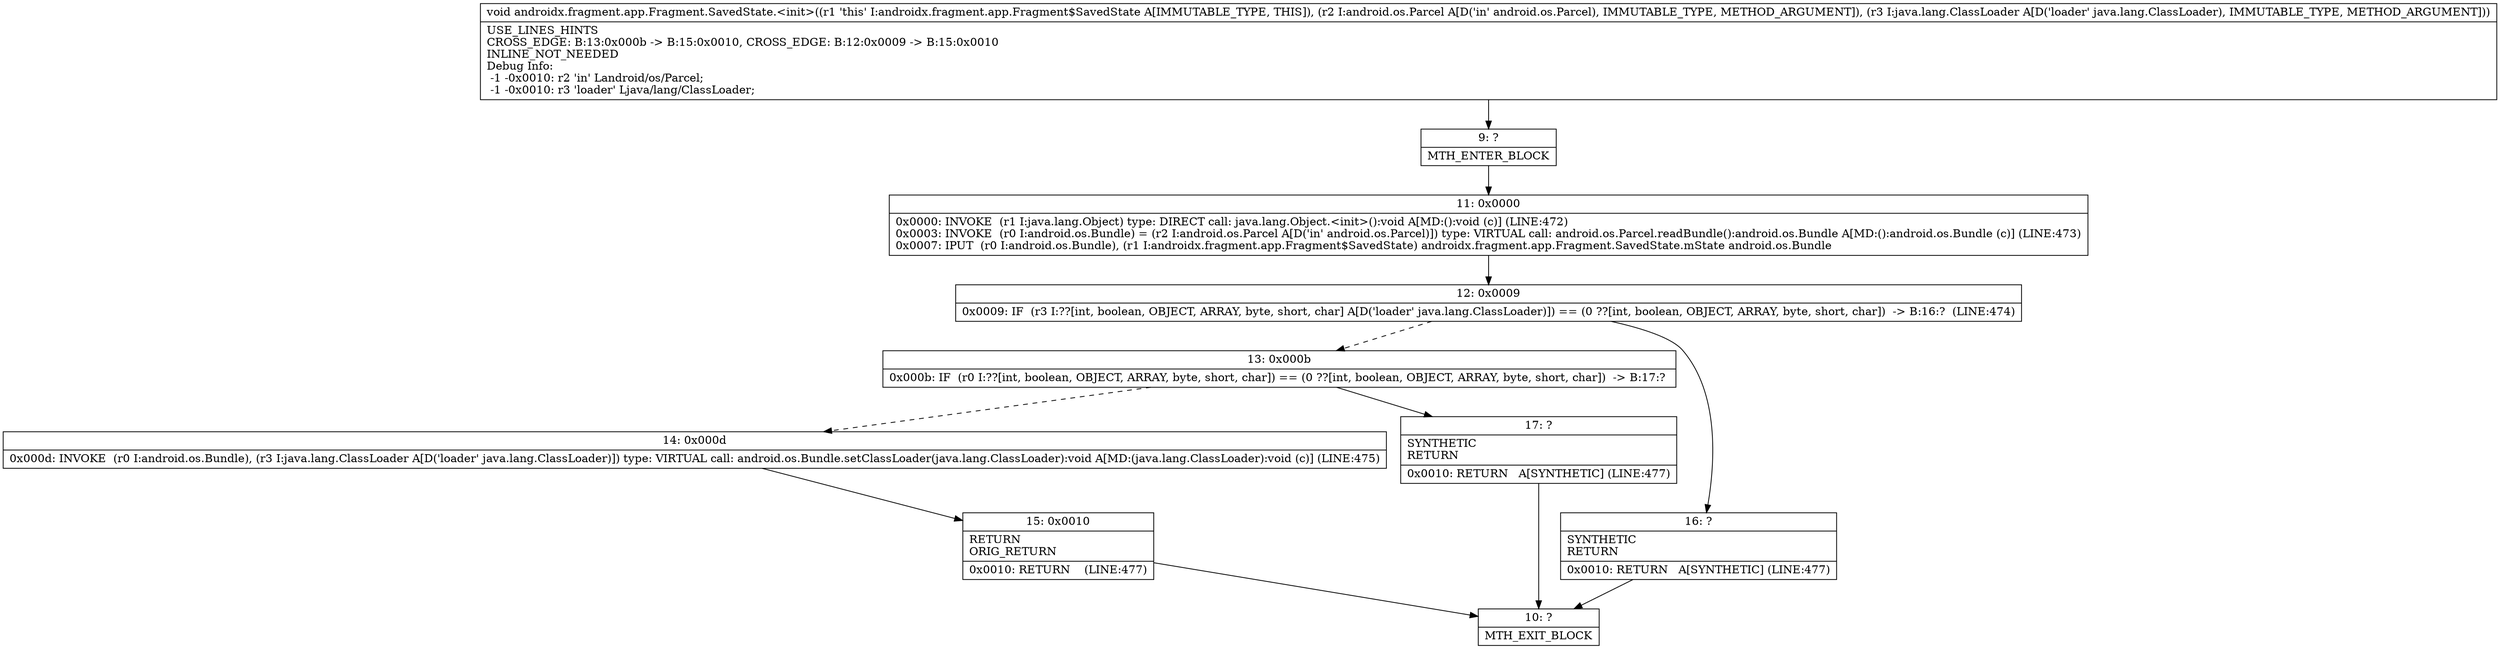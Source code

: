 digraph "CFG forandroidx.fragment.app.Fragment.SavedState.\<init\>(Landroid\/os\/Parcel;Ljava\/lang\/ClassLoader;)V" {
Node_9 [shape=record,label="{9\:\ ?|MTH_ENTER_BLOCK\l}"];
Node_11 [shape=record,label="{11\:\ 0x0000|0x0000: INVOKE  (r1 I:java.lang.Object) type: DIRECT call: java.lang.Object.\<init\>():void A[MD:():void (c)] (LINE:472)\l0x0003: INVOKE  (r0 I:android.os.Bundle) = (r2 I:android.os.Parcel A[D('in' android.os.Parcel)]) type: VIRTUAL call: android.os.Parcel.readBundle():android.os.Bundle A[MD:():android.os.Bundle (c)] (LINE:473)\l0x0007: IPUT  (r0 I:android.os.Bundle), (r1 I:androidx.fragment.app.Fragment$SavedState) androidx.fragment.app.Fragment.SavedState.mState android.os.Bundle \l}"];
Node_12 [shape=record,label="{12\:\ 0x0009|0x0009: IF  (r3 I:??[int, boolean, OBJECT, ARRAY, byte, short, char] A[D('loader' java.lang.ClassLoader)]) == (0 ??[int, boolean, OBJECT, ARRAY, byte, short, char])  \-\> B:16:?  (LINE:474)\l}"];
Node_13 [shape=record,label="{13\:\ 0x000b|0x000b: IF  (r0 I:??[int, boolean, OBJECT, ARRAY, byte, short, char]) == (0 ??[int, boolean, OBJECT, ARRAY, byte, short, char])  \-\> B:17:? \l}"];
Node_14 [shape=record,label="{14\:\ 0x000d|0x000d: INVOKE  (r0 I:android.os.Bundle), (r3 I:java.lang.ClassLoader A[D('loader' java.lang.ClassLoader)]) type: VIRTUAL call: android.os.Bundle.setClassLoader(java.lang.ClassLoader):void A[MD:(java.lang.ClassLoader):void (c)] (LINE:475)\l}"];
Node_15 [shape=record,label="{15\:\ 0x0010|RETURN\lORIG_RETURN\l|0x0010: RETURN    (LINE:477)\l}"];
Node_10 [shape=record,label="{10\:\ ?|MTH_EXIT_BLOCK\l}"];
Node_17 [shape=record,label="{17\:\ ?|SYNTHETIC\lRETURN\l|0x0010: RETURN   A[SYNTHETIC] (LINE:477)\l}"];
Node_16 [shape=record,label="{16\:\ ?|SYNTHETIC\lRETURN\l|0x0010: RETURN   A[SYNTHETIC] (LINE:477)\l}"];
MethodNode[shape=record,label="{void androidx.fragment.app.Fragment.SavedState.\<init\>((r1 'this' I:androidx.fragment.app.Fragment$SavedState A[IMMUTABLE_TYPE, THIS]), (r2 I:android.os.Parcel A[D('in' android.os.Parcel), IMMUTABLE_TYPE, METHOD_ARGUMENT]), (r3 I:java.lang.ClassLoader A[D('loader' java.lang.ClassLoader), IMMUTABLE_TYPE, METHOD_ARGUMENT]))  | USE_LINES_HINTS\lCROSS_EDGE: B:13:0x000b \-\> B:15:0x0010, CROSS_EDGE: B:12:0x0009 \-\> B:15:0x0010\lINLINE_NOT_NEEDED\lDebug Info:\l  \-1 \-0x0010: r2 'in' Landroid\/os\/Parcel;\l  \-1 \-0x0010: r3 'loader' Ljava\/lang\/ClassLoader;\l}"];
MethodNode -> Node_9;Node_9 -> Node_11;
Node_11 -> Node_12;
Node_12 -> Node_13[style=dashed];
Node_12 -> Node_16;
Node_13 -> Node_14[style=dashed];
Node_13 -> Node_17;
Node_14 -> Node_15;
Node_15 -> Node_10;
Node_17 -> Node_10;
Node_16 -> Node_10;
}

